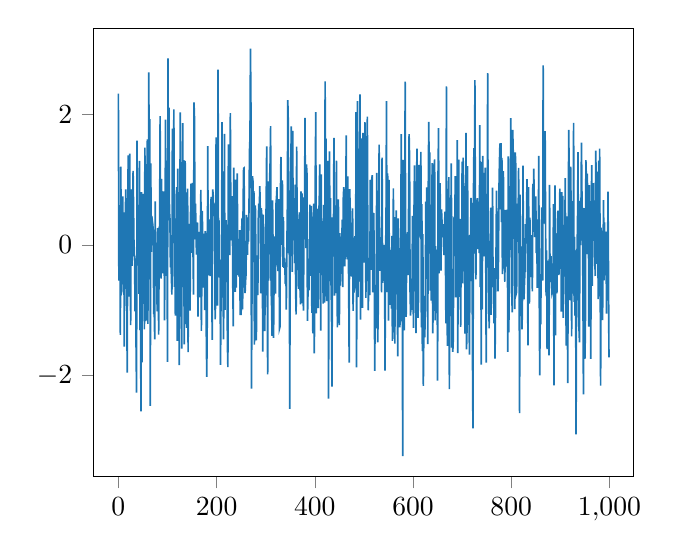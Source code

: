 % This file was created by matplotlib2tikz v0.6.17.
\begin{tikzpicture}

\definecolor{color0}{rgb}{0.122,0.467,0.706}

\begin{axis}[
xmin=-49.95, xmax=1048.95,
ymin=-3.544, ymax=3.314,
tick align=outside,
tick pos=left,
x grid style={white!69.02!black},
y grid style={white!69.02!black}
]
\addplot [semithick, color0, forget plot]
table {%
0 2.313
1 -0.545
2 0.006
3 0.249
4 -1.377
5 1.198
6 -0.737
7 -0.705
8 -0.133
9 0.743
10 -0.604
11 0.498
12 -1.555
13 0.478
14 0.265
15 0.85
16 -0.488
17 -0.752
18 -1.954
19 0.495
20 1.37
21 1.022
22 -0.792
23 1.394
24 0.261
25 -1.228
26 0.847
27 -0.228
28 -0.322
29 0.642
30 1.131
31 0.501
32 -0.15
33 -0.183
34 -1.019
35 -0.208
36 -1.533
37 -2.26
38 1.596
39 0.049
40 0.147
41 0.481
42 -0.748
43 1.284
44 -1.305
45 -0.743
46 -2.547
47 0.808
48 -1.799
49 0.19
50 0.781
51 -0.619
52 -0.445
53 -1.294
54 1.487
55 -0.889
56 -1.165
57 0.037
58 0.922
59 1.615
60 -1.21
61 0.058
62 2.637
63 0.132
64 1.924
65 -2.461
66 1.245
67 -0.108
68 0.441
69 0.376
70 0.316
71 0.219
72 -1.059
73 -1.015
74 -1.445
75 0.664
76 -0.401
77 -0.63
78 -0.443
79 -1.017
80 0.245
81 0.248
82 -1.374
83 -0.137
84 0.333
85 1.968
86 -0.197
87 -0.515
88 1.009
89 -0.154
90 -0.434
91 -0.073
92 0.819
93 0.451
94 -1.154
95 0.006
96 1.917
97 -0.148
98 -0.474
99 0.287
100 -1.788
101 2.854
102 0.376
103 2.101
104 0.525
105 0.403
106 -0.345
107 -0.176
108 -0.497
109 -0.762
110 1.778
111 0.096
112 0.028
113 2.072
114 -0.644
115 0.257
116 -1.084
117 -0.504
118 0.777
119 0.884
120 -1.467
121 1.168
122 -0.281
123 -0.277
124 -1.838
125 -0.007
126 2.025
127 -0.208
128 0.058
129 -1.586
130 0.788
131 1.862
132 -0.227
133 1.296
134 -1.521
135 -0.241
136 1.285
137 -1.214
138 0.802
139 -1.268
140 -0.791
141 0.859
142 -1.64
143 0.249
144 0.321
145 -0.038
146 -1.007
147 0.492
148 0.937
149 0.784
150 -0.124
151 0.948
152 -0.108
153 -0.762
154 2.181
155 1.931
156 0.084
157 0.631
158 0.265
159 -0.149
160 0.098
161 0.342
162 -1.096
163 0.198
164 -0.524
165 0.053
166 -0.804
167 0.2
168 0.841
169 -1.316
170 -0.457
171 0.519
172 -0.654
173 0.171
174 -0.254
175 -0.008
176 -0.999
177 0.211
178 0.093
179 -1.334
180 -2.019
181 -1.097
182 1.509
183 -0.466
184 0.388
185 -0.286
186 0.081
187 -0.479
188 0.588
189 0.732
190 0.003
191 -1.455
192 0.849
193 0.772
194 0.552
195 0.439
196 0.633
197 -1.139
198 -0.88
199 1.646
200 0.213
201 0.274
202 -0.928
203 2.68
204 -0.465
205 0.376
206 -0.499
207 -0.224
208 -1.835
209 -0.825
210 -0.77
211 1.879
212 -0.232
213 -0.197
214 -1.444
215 -0.664
216 1.697
217 -0.994
218 0.015
219 0.378
220 0.241
221 -0.048
222 -1.507
223 -1.87
224 1.537
225 0.514
226 0.022
227 -0.158
228 2.014
229 0.426
230 0.314
231 0.07
232 0.746
233 -0.623
234 -1.245
235 1.183
236 -0.642
237 0.803
238 -0.72
239 0.997
240 -0.654
241 0.571
242 1.092
243 -0.034
244 -0.462
245 -0.39
246 -0.489
247 0.226
248 -1.074
249 -0.612
250 -1.076
251 0.205
252 0.414
253 -0.986
254 0.61
255 1.168
256 1.175
257 -0.57
258 -0.738
259 -0.556
260 -0.441
261 0.459
262 0.269
263 -0.151
264 0.42
265 0.049
266 0.574
267 1.438
268 1.639
269 3.003
270 2.091
271 -2.2
272 -0.819
273 1.052
274 0.979
275 -0.262
276 0.823
277 -1.525
278 0.06
279 0.603
280 -0.163
281 -1.462
282 -0.16
283 -0.379
284 -0.768
285 0.422
286 0.631
287 0.556
288 0.897
289 0.496
290 -0.741
291 0.56
292 0.454
293 0.247
294 -1.634
295 0.461
296 -0.06
297 -0.29
298 -1.319
299 -0.727
300 0.2
301 0.651
302 1.507
303 -0.468
304 -1.98
305 0.97
306 -0.546
307 0.176
308 0.997
309 1.264
310 1.816
311 -0.657
312 -0.932
313 -1.391
314 0.68
315 -0.06
316 -1.422
317 -0.535
318 0.131
319 -0.506
320 -0.746
321 0.628
322 0.725
323 0.882
324 -0.103
325 -0.4
326 0.264
327 0.699
328 -1.285
329 -1.257
330 0.772
331 1.344
332 0.318
333 -0.001
334 0.987
335 -0.335
336 0.426
337 -0.351
338 -0.198
339 -0.338
340 -0.6
341 -0.269
342 -0.992
343 -0.065
344 0.457
345 2.213
346 1.867
347 -0.128
348 0.168
349 -2.507
350 0.543
351 0.982
352 1.813
353 0.446
354 -0.414
355 1.743
356 0.069
357 0.567
358 0.429
359 -0.281
360 0.923
361 -0.703
362 -1.065
363 1.504
364 0.413
365 -0.388
366 0.198
367 -0.673
368 0.425
369 0.498
370 -0.694
371 -0.91
372 0.819
373 -0.89
374 0.788
375 0.297
376 -0.818
377 -1.006
378 0.727
379 0.106
380 1.942
381 0.42
382 -0.049
383 1.232
384 1.092
385 -1.164
386 -0.781
387 -0.21
388 -0.695
389 -0.205
390 0.616
391 -0.476
392 0.129
393 0.597
394 -1.042
395 -0.109
396 -1.353
397 0.361
398 0.63
399 -1.661
400 -0.427
401 1.157
402 2.029
403 -1.047
404 -0.293
405 0.379
406 0.551
407 -0.966
408 0.551
409 0.62
410 1.231
411 0.629
412 -1.313
413 1.08
414 -0.463
415 0.298
416 0.168
417 -0.9
418 0.611
419 0.365
420 -0.883
421 2.5
422 0.084
423 1.626
424 -0.859
425 0.49
426 1.284
427 1.086
428 -2.353
429 0.302
430 1.429
431 -0.556
432 0.715
433 -0.563
434 -0.993
435 -2.169
436 0.42
437 0.18
438 0.133
439 1.635
440 -0.775
441 0.473
442 -0.738
443 0.289
444 1.287
445 -0.027
446 -1.263
447 0.243
448 0.694
449 -0.673
450 -1.226
451 0.18
452 -0.622
453 -0.198
454 -0.445
455 0.12
456 0.384
457 -0.648
458 0.713
459 0.882
460 0.272
461 -0.328
462 0.019
463 0.688
464 1.673
465 -0.089
466 -0.22
467 1.048
468 0.264
469 -0.646
470 -1.8
471 0.853
472 0.583
473 0.113
474 -0.384
475 -0.485
476 0.076
477 0.557
478 -1.009
479 0.112
480 -0.729
481 -0.515
482 0.133
483 -0.666
484 2.029
485 -1.874
486 -0.128
487 2.198
488 -0.798
489 1.473
490 -0.562
491 0.525
492 2.301
493 -1.145
494 0.153
495 1.628
496 0.683
497 -0.963
498 1.712
499 0.08
500 -0.27
501 -0.097
502 1.879
503 1.486
504 -0.811
505 0.314
506 1.124
507 1.961
508 -0.14
509 -1.003
510 -0.201
511 -0.597
512 -0.77
513 0.994
514 -0.096
515 -0.382
516 1.002
517 1.067
518 -0.725
519 0.213
520 0.486
521 -0.223
522 -1.929
523 -0.909
524 -0.697
525 -1.277
526 1.103
527 0.148
528 -1.49
529 -1.108
530 0.417
531 1.535
532 -0.399
533 -0.093
534 0.118
535 -0.092
536 -0.728
537 1.335
538 -0.582
539 -0.406
540 -0.184
541 -0.25
542 -0.002
543 -1.922
544 -0.144
545 0.319
546 2.198
547 -0.724
548 1.094
549 0.978
550 -1.157
551 0.996
552 -0.919
553 -0.687
554 -0.077
555 -0.159
556 -0.977
557 0.136
558 -1.47
559 -0.692
560 0.864
561 -1.34
562 -0.037
563 -1.511
564 0.426
565 -0.054
566 0.529
567 -0.528
568 -0.959
569 -1.706
570 0.407
571 -0.185
572 -1.152
573 -1.26
574 -1.142
575 -0.216
576 1.695
577 -0.377
578 -0.591
579 -3.232
580 1.299
581 0.79
582 -1.307
583 -0.058
584 2.498
585 -0.216
586 -1.103
587 -0.158
588 -0.099
589 0.196
590 -0.464
591 0.601
592 1.694
593 1.315
594 -0.721
595 -1.083
596 -0.827
597 -0.993
598 -0.598
599 0.444
600 -0.705
601 -1.27
602 0.506
603 1.216
604 0.522
605 -0.273
606 -1.349
607 0.678
608 1.472
609 -0.411
610 -1.117
611 -0.882
612 1.222
613 0.885
614 0.178
615 0.141
616 1.422
617 -1.262
618 0.625
619 -1.626
620 0.163
621 -2.158
622 -1.304
623 -0.781
624 -1.415
625 -0.873
626 0.663
627 -0.371
628 0.878
629 -0.366
630 -1.52
631 0.793
632 1.881
633 1.066
634 1.416
635 -0.699
636 0.181
637 -0.854
638 0.346
639 1.252
640 -1.355
641 -1.032
642 -0.026
643 1.184
644 1.306
645 -1.154
646 -0.02
647 -0.443
648 -0.076
649 -0.385
650 -2.075
651 1.117
652 1.787
653 -0.435
654 0.204
655 0.943
656 0.361
657 -0.394
658 0.544
659 0.355
660 0.117
661 0.215
662 0.315
663 -0.158
664 0.138
665 0.507
666 -0.156
667 -1.202
668 2.425
669 -0.387
670 -1.546
671 -0.219
672 -1.024
673 1.036
674 -2.207
675 -0.414
676 -0.747
677 0.284
678 1.247
679 -1.57
680 -0.708
681 -1.637
682 -1.437
683 0.387
684 0.372
685 0.262
686 1.052
687 -0.804
688 0.127
689 -0.703
690 1.604
691 -1.655
692 -0.614
693 1.303
694 -0.794
695 -0.032
696 0.397
697 -1.255
698 -0.117
699 -0.466
700 1.275
701 -0.589
702 1.334
703 0.911
704 0.816
705 0.126
706 -1.358
707 0.07
708 1.715
709 -1.6
710 -1.261
711 1.204
712 -0.142
713 -1.056
714 -1.143
715 -1.679
716 0.153
717 -0.308
718 0.719
719 -0.555
720 0.642
721 -1.581
722 -2.807
723 0.702
724 1.481
725 -0.133
726 2.521
727 0.394
728 -0.528
729 0.362
730 0.23
731 0.716
732 -0.064
733 0.663
734 0.203
735 -0.127
736 1.832
737 -0.646
738 0.189
739 -1.832
740 1.268
741 -0.986
742 1.363
743 0.577
744 0.099
745 -0.177
746 0.875
747 1.182
748 0.044
749 -1.802
750 -0.174
751 -0.059
752 2.626
753 0.051
754 -0.416
755 -1.277
756 0.062
757 -0.115
758 0.568
759 -1.072
760 -0.264
761 0.064
762 0.874
763 -0.648
764 -0.542
765 -1.2
766 -0.355
767 -1.74
768 -0.946
769 -0.168
770 0.828
771 -0.124
772 -0.082
773 -0.713
774 -0.21
775 0.848
776 1.271
777 1.552
778 0.542
779 1.556
780 0.348
781 1.33
782 -0.448
783 0.863
784 1.127
785 -0.046
786 -0.209
787 -0.564
788 0.534
789 0.211
790 -0.331
791 -0.018
792 0.54
793 -1.636
794 1.352
795 -1.339
796 -0.647
797 0.899
798 0.13
799 1.937
800 1.26
801 -0.669
802 -1.034
803 1.758
804 1.434
805 0.154
806 0.809
807 -0.982
808 1.415
809 1.295
810 -0.748
811 -0.718
812 0.632
813 0.153
814 0.361
815 1.176
816 -0.172
817 -2.572
818 0.769
819 -0.843
820 -0.023
821 -0.83
822 -1.291
823 -0.728
824 1.214
825 -0.623
826 -0.832
827 -0.57
828 -0.389
829 0.318
830 0.021
831 0.21
832 1.006
833 0.012
834 -1.536
835 0.882
836 0.286
837 -0.9
838 0.417
839 -0.494
840 -0.109
841 -0.179
842 0.148
843 -0.713
844 0.932
845 0.342
846 1.166
847 0.284
848 0.12
849 0.249
850 0.742
851 -0.126
852 0.32
853 -0.656
854 0.39
855 -0.211
856 1.361
857 -0.706
858 -1.995
859 -0.977
860 -1.215
861 -0.29
862 0.575
863 -0.138
864 -0.546
865 2.747
866 0.44
867 0.723
868 0.327
869 1.74
870 0.203
871 -0.775
872 -0.084
873 -1.595
874 -0.876
875 -0.243
876 -1.22
877 -1.692
878 0.917
879 -0.455
880 -0.571
881 -0.171
882 -0.53
883 -0.736
884 -0.705
885 -0.604
886 0.624
887 -2.15
888 -0.33
889 0.911
890 -1.383
891 0.177
892 -0.614
893 -0.74
894 0.336
895 0.524
896 -0.316
897 -0.464
898 -0.233
899 0.861
900 -0.369
901 0.634
902 -1.022
903 0.808
904 0.138
905 0.75
906 -1.118
907 -0.293
908 0.079
909 0.104
910 1.021
911 -0.6
912 -1.543
913 0.436
914 -0.228
915 -2.116
916 -0.311
917 1.759
918 1.155
919 -0.847
920 -0.431
921 1.195
922 0.501
923 -1.399
924 0.67
925 -0.744
926 -0.473
927 1.868
928 -0.873
929 0.123
930 -1.081
931 -0.085
932 -2.899
933 -0.636
934 -0.093
935 0.344
936 1.419
937 -0.784
938 -1.292
939 -1.491
940 0.674
941 -0.004
942 0.486
943 1.563
944 0.761
945 0.351
946 -0.699
947 -2.286
948 0.561
949 -1.455
950 -1.745
951 -1.308
952 1.295
953 1.012
954 -0.143
955 1.09
956 -0.007
957 0.799
958 -1.251
959 0.914
960 -1.01
961 0.39
962 -1.742
963 0.612
964 1.219
965 -0.627
966 0.351
967 0.943
968 0.181
969 0.481
970 -0.11
971 -0.476
972 1.442
973 1.03
974 0.035
975 -0.292
976 1.119
977 -0.828
978 1.283
979 -0.145
980 1.471
981 -0.227
982 -2.153
983 0.262
984 -0.093
985 0.043
986 -1.153
987 -0.102
988 0.685
989 -0.543
990 0.345
991 -0.465
992 -0.362
993 0.201
994 -1.053
995 -0.439
996 -0.686
997 0.813
998 -0.372
999 -1.722
};
\end{axis}

\end{tikzpicture}